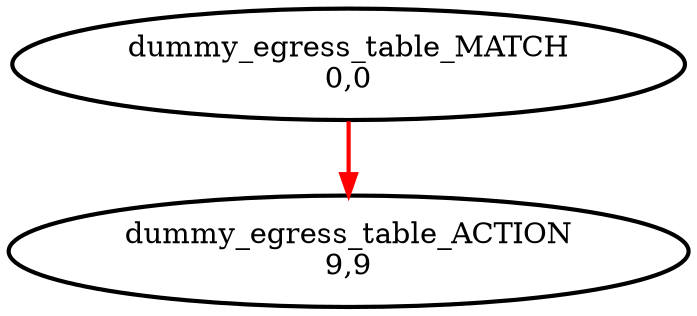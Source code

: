 digraph egress {
dummy_egress_table_ACTION [ label="dummy_egress_table_ACTION\n9,9" style=bold];
dummy_egress_table_MATCH [ label="dummy_egress_table_MATCH\n0,0" style=bold];
dummy_egress_table_MATCH -> dummy_egress_table_ACTION [color=red  style=bold];
}
